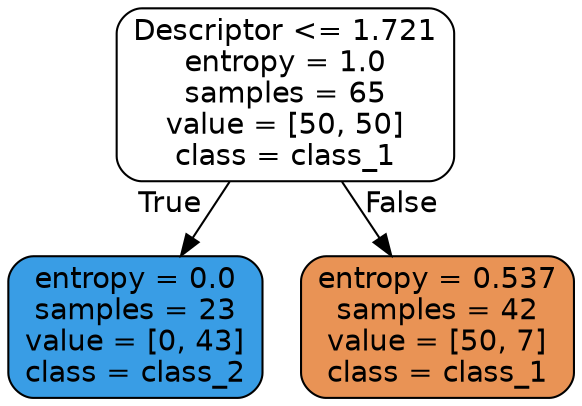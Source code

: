 digraph Tree {
node [shape=box, style="filled, rounded", color="black", fontname="helvetica"] ;
edge [fontname="helvetica"] ;
0 [label="Descriptor <= 1.721\nentropy = 1.0\nsamples = 65\nvalue = [50, 50]\nclass = class_1", fillcolor="#ffffff"] ;
1 [label="entropy = 0.0\nsamples = 23\nvalue = [0, 43]\nclass = class_2", fillcolor="#399de5"] ;
0 -> 1 [labeldistance=2.5, labelangle=45, headlabel="True"] ;
2 [label="entropy = 0.537\nsamples = 42\nvalue = [50, 7]\nclass = class_1", fillcolor="#e99355"] ;
0 -> 2 [labeldistance=2.5, labelangle=-45, headlabel="False"] ;
}